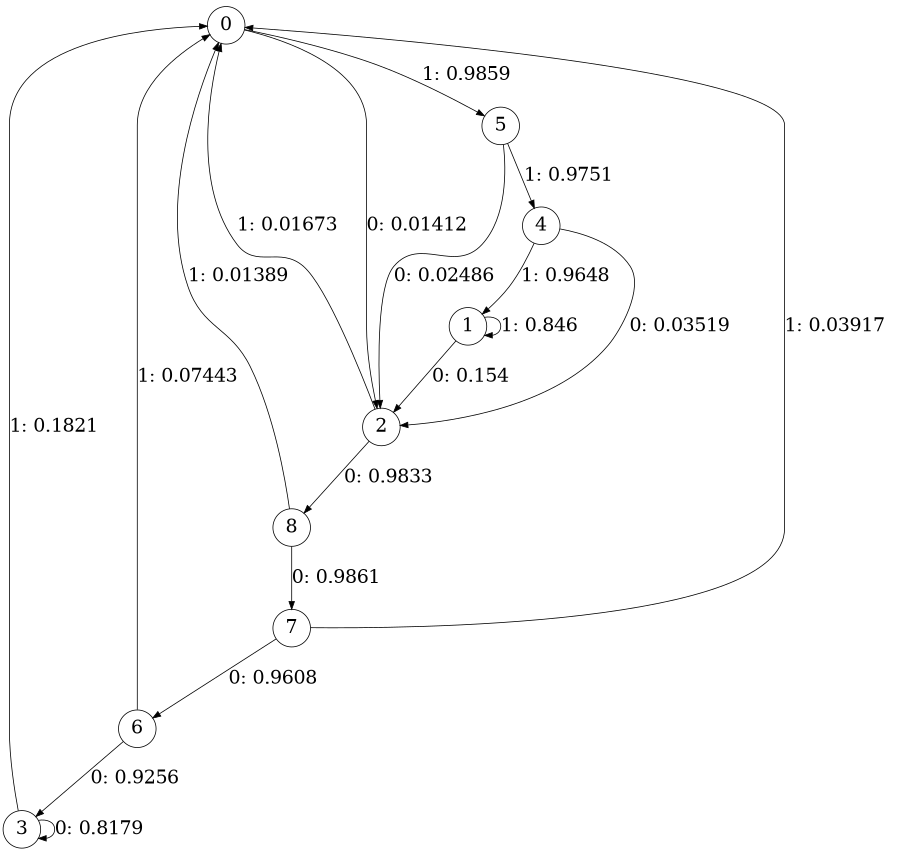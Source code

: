 digraph "ch3_random_short_L12" {
size = "6,8.5";
ratio = "fill";
node [shape = circle];
node [fontsize = 24];
edge [fontsize = 24];
0 -> 2 [label = "0: 0.01412  "];
0 -> 5 [label = "1: 0.9859   "];
1 -> 2 [label = "0: 0.154    "];
1 -> 1 [label = "1: 0.846    "];
2 -> 8 [label = "0: 0.9833   "];
2 -> 0 [label = "1: 0.01673  "];
3 -> 3 [label = "0: 0.8179   "];
3 -> 0 [label = "1: 0.1821   "];
4 -> 2 [label = "0: 0.03519  "];
4 -> 1 [label = "1: 0.9648   "];
5 -> 2 [label = "0: 0.02486  "];
5 -> 4 [label = "1: 0.9751   "];
6 -> 3 [label = "0: 0.9256   "];
6 -> 0 [label = "1: 0.07443  "];
7 -> 6 [label = "0: 0.9608   "];
7 -> 0 [label = "1: 0.03917  "];
8 -> 7 [label = "0: 0.9861   "];
8 -> 0 [label = "1: 0.01389  "];
}